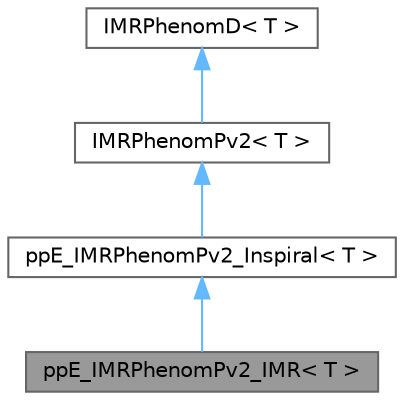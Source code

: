 digraph "ppE_IMRPhenomPv2_IMR&lt; T &gt;"
{
 // LATEX_PDF_SIZE
  bgcolor="transparent";
  edge [fontname=Helvetica,fontsize=10,labelfontname=Helvetica,labelfontsize=10];
  node [fontname=Helvetica,fontsize=10,shape=box,height=0.2,width=0.4];
  Node1 [label="ppE_IMRPhenomPv2_IMR\< T \>",height=0.2,width=0.4,color="gray40", fillcolor="grey60", style="filled", fontcolor="black",tooltip=" "];
  Node2 -> Node1 [dir="back",color="steelblue1",style="solid"];
  Node2 [label="ppE_IMRPhenomPv2_Inspiral\< T \>",height=0.2,width=0.4,color="gray40", fillcolor="white", style="filled",URL="$classppE__IMRPhenomPv2__Inspiral.html",tooltip=" "];
  Node3 -> Node2 [dir="back",color="steelblue1",style="solid"];
  Node3 [label="IMRPhenomPv2\< T \>",height=0.2,width=0.4,color="gray40", fillcolor="white", style="filled",URL="$classIMRPhenomPv2.html",tooltip=" "];
  Node4 -> Node3 [dir="back",color="steelblue1",style="solid"];
  Node4 [label="IMRPhenomD\< T \>",height=0.2,width=0.4,color="gray40", fillcolor="white", style="filled",tooltip=" "];
}
